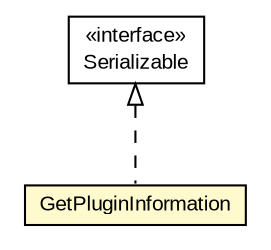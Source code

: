 #!/usr/local/bin/dot
#
# Class diagram 
# Generated by UMLGraph version R5_6-24-gf6e263 (http://www.umlgraph.org/)
#

digraph G {
	edge [fontname="arial",fontsize=10,labelfontname="arial",labelfontsize=10];
	node [fontname="arial",fontsize=10,shape=plaintext];
	nodesep=0.25;
	ranksep=0.5;
	// org.miloss.fgsms.services.interfaces.policyconfiguration.GetPluginInformation
	c587087 [label=<<table title="org.miloss.fgsms.services.interfaces.policyconfiguration.GetPluginInformation" border="0" cellborder="1" cellspacing="0" cellpadding="2" port="p" bgcolor="lemonChiffon" href="./GetPluginInformation.html">
		<tr><td><table border="0" cellspacing="0" cellpadding="1">
<tr><td align="center" balign="center"> GetPluginInformation </td></tr>
		</table></td></tr>
		</table>>, URL="./GetPluginInformation.html", fontname="arial", fontcolor="black", fontsize=10.0];
	//org.miloss.fgsms.services.interfaces.policyconfiguration.GetPluginInformation implements java.io.Serializable
	c587723:p -> c587087:p [dir=back,arrowtail=empty,style=dashed];
	// java.io.Serializable
	c587723 [label=<<table title="java.io.Serializable" border="0" cellborder="1" cellspacing="0" cellpadding="2" port="p" href="http://java.sun.com/j2se/1.4.2/docs/api/java/io/Serializable.html">
		<tr><td><table border="0" cellspacing="0" cellpadding="1">
<tr><td align="center" balign="center"> &#171;interface&#187; </td></tr>
<tr><td align="center" balign="center"> Serializable </td></tr>
		</table></td></tr>
		</table>>, URL="http://java.sun.com/j2se/1.4.2/docs/api/java/io/Serializable.html", fontname="arial", fontcolor="black", fontsize=10.0];
}

